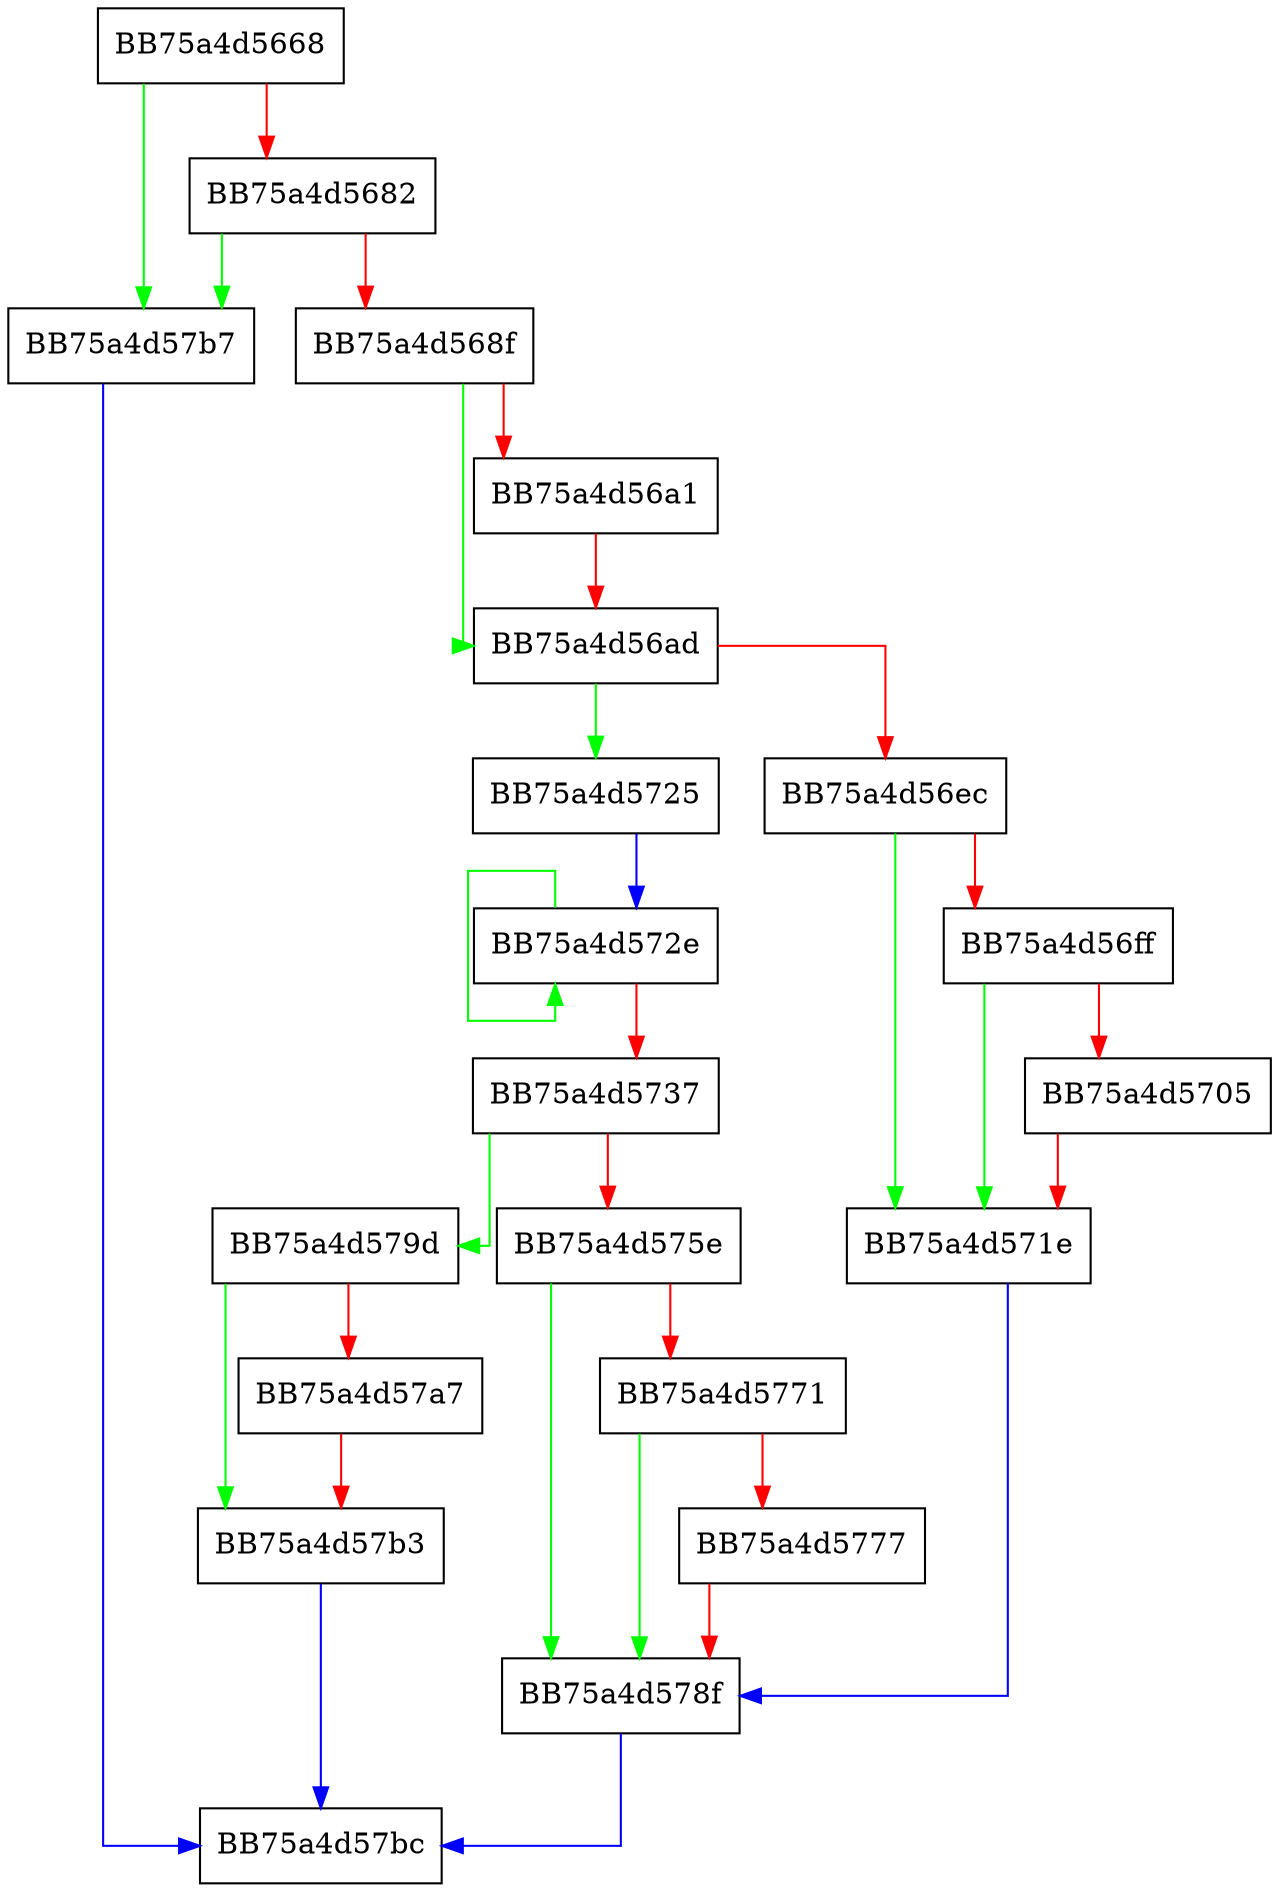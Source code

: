 digraph DoRemoveAll {
  node [shape="box"];
  graph [splines=ortho];
  BB75a4d5668 -> BB75a4d57b7 [color="green"];
  BB75a4d5668 -> BB75a4d5682 [color="red"];
  BB75a4d5682 -> BB75a4d57b7 [color="green"];
  BB75a4d5682 -> BB75a4d568f [color="red"];
  BB75a4d568f -> BB75a4d56ad [color="green"];
  BB75a4d568f -> BB75a4d56a1 [color="red"];
  BB75a4d56a1 -> BB75a4d56ad [color="red"];
  BB75a4d56ad -> BB75a4d5725 [color="green"];
  BB75a4d56ad -> BB75a4d56ec [color="red"];
  BB75a4d56ec -> BB75a4d571e [color="green"];
  BB75a4d56ec -> BB75a4d56ff [color="red"];
  BB75a4d56ff -> BB75a4d571e [color="green"];
  BB75a4d56ff -> BB75a4d5705 [color="red"];
  BB75a4d5705 -> BB75a4d571e [color="red"];
  BB75a4d571e -> BB75a4d578f [color="blue"];
  BB75a4d5725 -> BB75a4d572e [color="blue"];
  BB75a4d572e -> BB75a4d572e [color="green"];
  BB75a4d572e -> BB75a4d5737 [color="red"];
  BB75a4d5737 -> BB75a4d579d [color="green"];
  BB75a4d5737 -> BB75a4d575e [color="red"];
  BB75a4d575e -> BB75a4d578f [color="green"];
  BB75a4d575e -> BB75a4d5771 [color="red"];
  BB75a4d5771 -> BB75a4d578f [color="green"];
  BB75a4d5771 -> BB75a4d5777 [color="red"];
  BB75a4d5777 -> BB75a4d578f [color="red"];
  BB75a4d578f -> BB75a4d57bc [color="blue"];
  BB75a4d579d -> BB75a4d57b3 [color="green"];
  BB75a4d579d -> BB75a4d57a7 [color="red"];
  BB75a4d57a7 -> BB75a4d57b3 [color="red"];
  BB75a4d57b3 -> BB75a4d57bc [color="blue"];
  BB75a4d57b7 -> BB75a4d57bc [color="blue"];
}